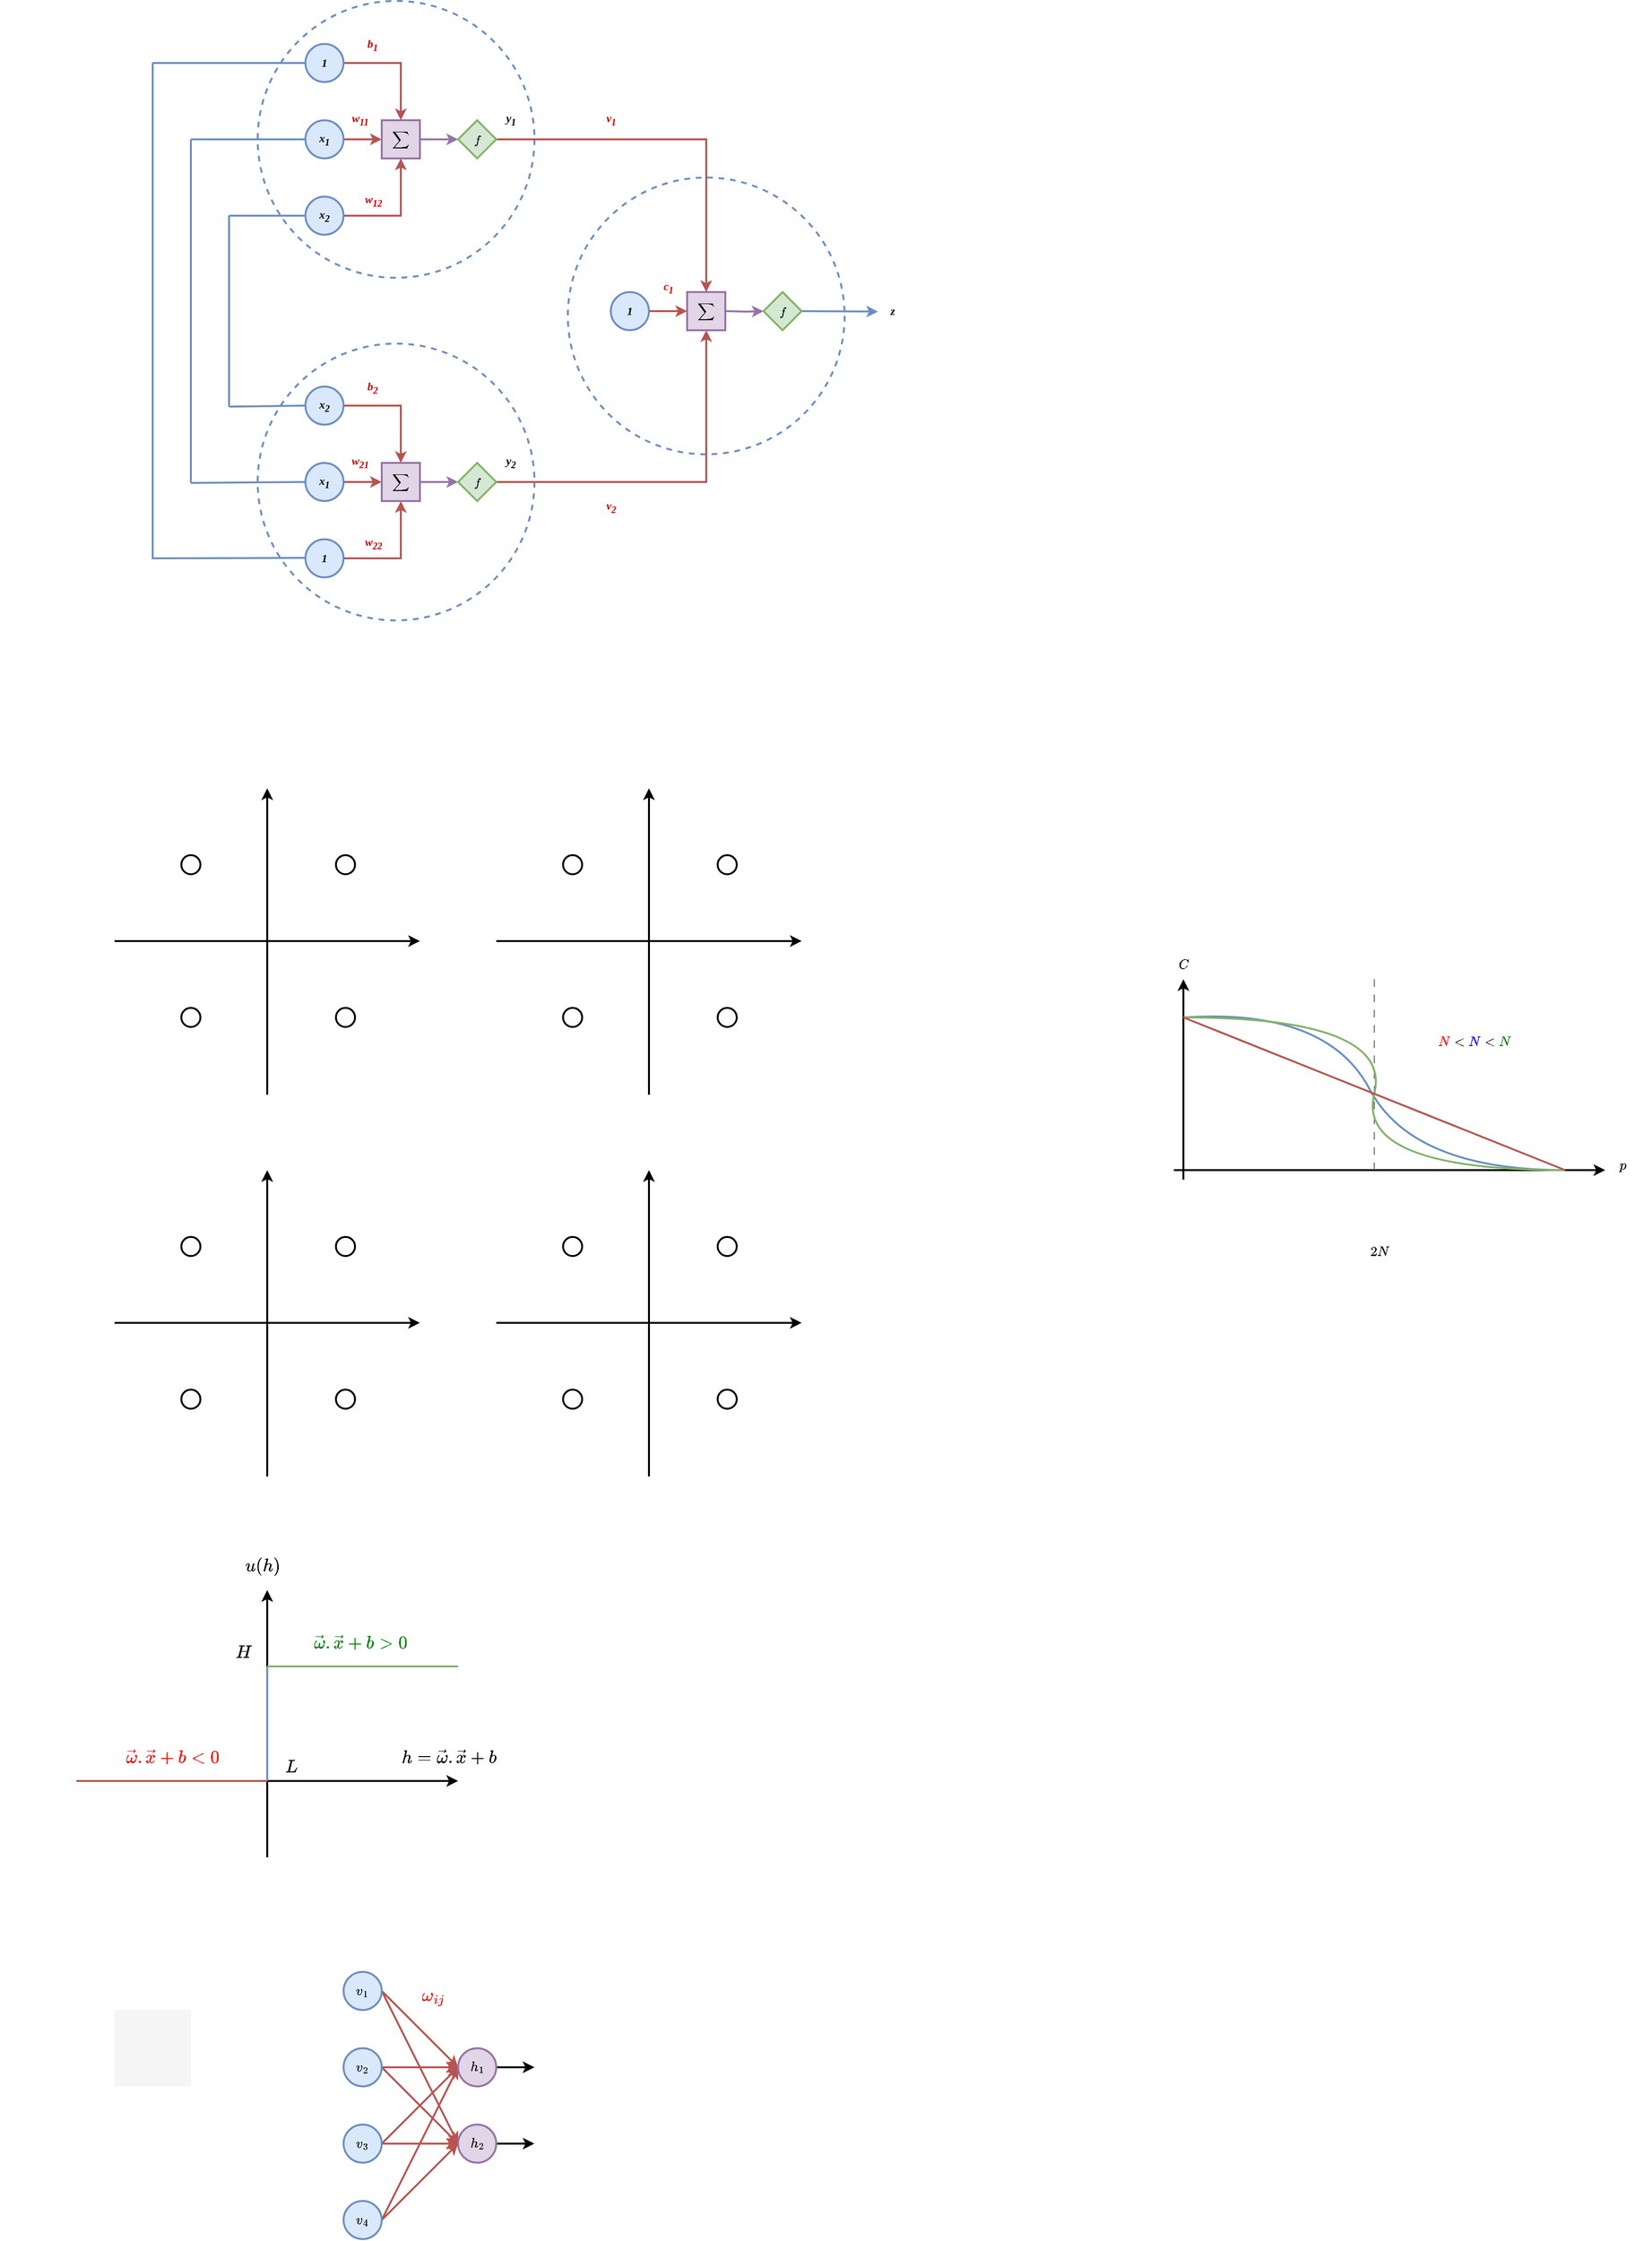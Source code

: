 <mxfile version="21.6.8" type="device">
  <diagram id="3ojjLlAvuGRufygCNohp" name="Page-1">
    <mxGraphModel dx="494" dy="315" grid="0" gridSize="10" guides="1" tooltips="1" connect="1" arrows="1" fold="1" page="0" pageScale="1" pageWidth="1169" pageHeight="1654" math="1" shadow="0">
      <root>
        <mxCell id="0" />
        <mxCell id="1" parent="0" />
        <mxCell id="UgLcp5k3MkYmYZca2bfq-1" value="" style="ellipse;whiteSpace=wrap;html=1;aspect=fixed;strokeWidth=2;dashed=1;fillColor=none;strokeColor=#6c8ebf;" parent="1" vertex="1">
          <mxGeometry x="270" y="95" width="290" height="290" as="geometry" />
        </mxCell>
        <mxCell id="UgLcp5k3MkYmYZca2bfq-8" style="edgeStyle=orthogonalEdgeStyle;rounded=0;orthogonalLoop=1;jettySize=auto;html=1;exitX=1;exitY=0.5;exitDx=0;exitDy=0;fontFamily=Georgia;fillColor=#f8cecc;strokeColor=#b85450;strokeWidth=2;" parent="1" source="UgLcp5k3MkYmYZca2bfq-2" target="UgLcp5k3MkYmYZca2bfq-7" edge="1">
          <mxGeometry relative="1" as="geometry" />
        </mxCell>
        <mxCell id="UgLcp5k3MkYmYZca2bfq-2" value="&lt;font face=&quot;Georgia&quot;&gt;&lt;b&gt;&lt;i&gt;1&lt;/i&gt;&lt;/b&gt;&lt;/font&gt;" style="ellipse;whiteSpace=wrap;html=1;aspect=fixed;strokeWidth=2;fillColor=#dae8fc;strokeColor=#6c8ebf;" parent="1" vertex="1">
          <mxGeometry x="320" y="140" width="40" height="40" as="geometry" />
        </mxCell>
        <mxCell id="UgLcp5k3MkYmYZca2bfq-9" style="edgeStyle=orthogonalEdgeStyle;rounded=0;orthogonalLoop=1;jettySize=auto;html=1;exitX=1;exitY=0.5;exitDx=0;exitDy=0;entryX=0;entryY=0.5;entryDx=0;entryDy=0;fontFamily=Georgia;fillColor=#f8cecc;strokeColor=#b85450;strokeWidth=2;" parent="1" source="UgLcp5k3MkYmYZca2bfq-3" target="UgLcp5k3MkYmYZca2bfq-7" edge="1">
          <mxGeometry relative="1" as="geometry" />
        </mxCell>
        <mxCell id="UgLcp5k3MkYmYZca2bfq-3" value="&lt;font face=&quot;Georgia&quot;&gt;&lt;b&gt;&lt;i&gt;x&lt;sub&gt;1&lt;/sub&gt;&lt;/i&gt;&lt;/b&gt;&lt;/font&gt;" style="ellipse;whiteSpace=wrap;html=1;aspect=fixed;strokeWidth=2;fillColor=#dae8fc;strokeColor=#6c8ebf;" parent="1" vertex="1">
          <mxGeometry x="320" y="220" width="40" height="40" as="geometry" />
        </mxCell>
        <mxCell id="UgLcp5k3MkYmYZca2bfq-10" style="edgeStyle=orthogonalEdgeStyle;rounded=0;orthogonalLoop=1;jettySize=auto;html=1;exitX=1;exitY=0.5;exitDx=0;exitDy=0;entryX=0.5;entryY=1;entryDx=0;entryDy=0;fontFamily=Georgia;fillColor=#f8cecc;strokeColor=#b85450;strokeWidth=2;" parent="1" source="UgLcp5k3MkYmYZca2bfq-4" target="UgLcp5k3MkYmYZca2bfq-7" edge="1">
          <mxGeometry relative="1" as="geometry" />
        </mxCell>
        <mxCell id="UgLcp5k3MkYmYZca2bfq-4" value="&lt;font face=&quot;Georgia&quot;&gt;&lt;b&gt;&lt;i&gt;x&lt;sub&gt;2&lt;/sub&gt;&lt;/i&gt;&lt;/b&gt;&lt;/font&gt;" style="ellipse;whiteSpace=wrap;html=1;aspect=fixed;strokeWidth=2;fillColor=#dae8fc;strokeColor=#6c8ebf;" parent="1" vertex="1">
          <mxGeometry x="320" y="300" width="40" height="40" as="geometry" />
        </mxCell>
        <mxCell id="UgLcp5k3MkYmYZca2bfq-11" style="edgeStyle=orthogonalEdgeStyle;rounded=0;orthogonalLoop=1;jettySize=auto;html=1;exitX=1;exitY=0.5;exitDx=0;exitDy=0;strokeWidth=2;fontFamily=Georgia;fillColor=#e1d5e7;strokeColor=#9673a6;" parent="1" source="UgLcp5k3MkYmYZca2bfq-7" edge="1">
          <mxGeometry relative="1" as="geometry">
            <mxPoint x="480" y="240" as="targetPoint" />
          </mxGeometry>
        </mxCell>
        <mxCell id="UgLcp5k3MkYmYZca2bfq-7" value="$$\sum$$" style="whiteSpace=wrap;html=1;aspect=fixed;strokeColor=#9673a6;strokeWidth=2;fontFamily=Georgia;fillColor=#e1d5e7;" parent="1" vertex="1">
          <mxGeometry x="400" y="220" width="40" height="40" as="geometry" />
        </mxCell>
        <mxCell id="UgLcp5k3MkYmYZca2bfq-14" style="edgeStyle=orthogonalEdgeStyle;rounded=0;orthogonalLoop=1;jettySize=auto;html=1;exitX=1;exitY=0.5;exitDx=0;exitDy=0;strokeWidth=2;fontFamily=Georgia;fillColor=#f8cecc;strokeColor=#b85450;entryX=0.5;entryY=0;entryDx=0;entryDy=0;" parent="1" source="UgLcp5k3MkYmYZca2bfq-13" target="UgLcp5k3MkYmYZca2bfq-56" edge="1">
          <mxGeometry relative="1" as="geometry">
            <mxPoint x="770" y="244.444" as="targetPoint" />
          </mxGeometry>
        </mxCell>
        <mxCell id="UgLcp5k3MkYmYZca2bfq-13" value="$$f$$" style="rhombus;whiteSpace=wrap;html=1;strokeColor=#82b366;strokeWidth=2;fontFamily=Georgia;fillColor=#d5e8d4;" parent="1" vertex="1">
          <mxGeometry x="480" y="220" width="40" height="40" as="geometry" />
        </mxCell>
        <mxCell id="UgLcp5k3MkYmYZca2bfq-15" value="&lt;font color=&quot;#cc0000&quot;&gt;&lt;i&gt;&lt;b&gt;w&lt;sub&gt;11&lt;/sub&gt;&lt;/b&gt;&lt;/i&gt;&lt;/font&gt;" style="text;html=1;align=center;verticalAlign=middle;resizable=0;points=[];autosize=1;strokeColor=none;fillColor=none;fontFamily=Georgia;" parent="1" vertex="1">
          <mxGeometry x="357" y="204" width="40" height="30" as="geometry" />
        </mxCell>
        <mxCell id="UgLcp5k3MkYmYZca2bfq-16" value="&lt;font color=&quot;#cc0000&quot;&gt;&lt;i&gt;&lt;b&gt;w&lt;sub&gt;12&lt;/sub&gt;&lt;/b&gt;&lt;/i&gt;&lt;/font&gt;" style="text;html=1;align=center;verticalAlign=middle;resizable=0;points=[];autosize=1;strokeColor=none;fillColor=none;fontFamily=Georgia;" parent="1" vertex="1">
          <mxGeometry x="365.5" y="289" width="50" height="30" as="geometry" />
        </mxCell>
        <mxCell id="UgLcp5k3MkYmYZca2bfq-17" value="&lt;font color=&quot;#cc0000&quot;&gt;&lt;b&gt;&lt;i&gt;b&lt;sub&gt;1&lt;/sub&gt;&lt;/i&gt;&lt;/b&gt;&lt;/font&gt;" style="text;html=1;align=center;verticalAlign=middle;resizable=0;points=[];autosize=1;strokeColor=none;fillColor=none;fontFamily=Georgia;" parent="1" vertex="1">
          <mxGeometry x="370" y="126" width="40" height="30" as="geometry" />
        </mxCell>
        <mxCell id="UgLcp5k3MkYmYZca2bfq-18" value="" style="ellipse;whiteSpace=wrap;html=1;aspect=fixed;strokeWidth=2;dashed=1;fillColor=none;strokeColor=#6c8ebf;" parent="1" vertex="1">
          <mxGeometry x="270" y="454" width="290" height="290" as="geometry" />
        </mxCell>
        <mxCell id="UgLcp5k3MkYmYZca2bfq-19" style="edgeStyle=orthogonalEdgeStyle;rounded=0;orthogonalLoop=1;jettySize=auto;html=1;exitX=1;exitY=0.5;exitDx=0;exitDy=0;fontFamily=Georgia;fillColor=#f8cecc;strokeColor=#b85450;strokeWidth=2;" parent="1" source="UgLcp5k3MkYmYZca2bfq-20" target="UgLcp5k3MkYmYZca2bfq-26" edge="1">
          <mxGeometry relative="1" as="geometry" />
        </mxCell>
        <mxCell id="UgLcp5k3MkYmYZca2bfq-20" value="&lt;b style=&quot;border-color: var(--border-color); font-family: Georgia;&quot;&gt;&lt;i style=&quot;border-color: var(--border-color);&quot;&gt;x&lt;sub style=&quot;border-color: var(--border-color);&quot;&gt;2&lt;/sub&gt;&lt;/i&gt;&lt;/b&gt;" style="ellipse;whiteSpace=wrap;html=1;aspect=fixed;strokeWidth=2;fillColor=#dae8fc;strokeColor=#6c8ebf;" parent="1" vertex="1">
          <mxGeometry x="320" y="499" width="40" height="40" as="geometry" />
        </mxCell>
        <mxCell id="UgLcp5k3MkYmYZca2bfq-21" style="edgeStyle=orthogonalEdgeStyle;rounded=0;orthogonalLoop=1;jettySize=auto;html=1;exitX=1;exitY=0.5;exitDx=0;exitDy=0;entryX=0;entryY=0.5;entryDx=0;entryDy=0;fontFamily=Georgia;fillColor=#f8cecc;strokeColor=#b85450;strokeWidth=2;" parent="1" source="UgLcp5k3MkYmYZca2bfq-22" target="UgLcp5k3MkYmYZca2bfq-26" edge="1">
          <mxGeometry relative="1" as="geometry" />
        </mxCell>
        <mxCell id="UgLcp5k3MkYmYZca2bfq-22" value="&lt;font face=&quot;Georgia&quot;&gt;&lt;b&gt;&lt;i&gt;x&lt;sub&gt;1&lt;/sub&gt;&lt;/i&gt;&lt;/b&gt;&lt;/font&gt;" style="ellipse;whiteSpace=wrap;html=1;aspect=fixed;strokeWidth=2;fillColor=#dae8fc;strokeColor=#6c8ebf;" parent="1" vertex="1">
          <mxGeometry x="320" y="579" width="40" height="40" as="geometry" />
        </mxCell>
        <mxCell id="UgLcp5k3MkYmYZca2bfq-23" style="edgeStyle=orthogonalEdgeStyle;rounded=0;orthogonalLoop=1;jettySize=auto;html=1;exitX=1;exitY=0.5;exitDx=0;exitDy=0;entryX=0.5;entryY=1;entryDx=0;entryDy=0;fontFamily=Georgia;fillColor=#f8cecc;strokeColor=#b85450;strokeWidth=2;" parent="1" source="UgLcp5k3MkYmYZca2bfq-24" target="UgLcp5k3MkYmYZca2bfq-26" edge="1">
          <mxGeometry relative="1" as="geometry" />
        </mxCell>
        <mxCell id="UgLcp5k3MkYmYZca2bfq-24" value="&lt;b style=&quot;border-color: var(--border-color); font-family: Georgia;&quot;&gt;&lt;i style=&quot;border-color: var(--border-color);&quot;&gt;1&lt;/i&gt;&lt;/b&gt;" style="ellipse;whiteSpace=wrap;html=1;aspect=fixed;strokeWidth=2;fillColor=#dae8fc;strokeColor=#6c8ebf;" parent="1" vertex="1">
          <mxGeometry x="320" y="659" width="40" height="40" as="geometry" />
        </mxCell>
        <mxCell id="UgLcp5k3MkYmYZca2bfq-25" style="edgeStyle=orthogonalEdgeStyle;rounded=0;orthogonalLoop=1;jettySize=auto;html=1;exitX=1;exitY=0.5;exitDx=0;exitDy=0;strokeWidth=2;fontFamily=Georgia;fillColor=#e1d5e7;strokeColor=#9673a6;" parent="1" source="UgLcp5k3MkYmYZca2bfq-26" edge="1">
          <mxGeometry relative="1" as="geometry">
            <mxPoint x="480" y="599" as="targetPoint" />
          </mxGeometry>
        </mxCell>
        <mxCell id="UgLcp5k3MkYmYZca2bfq-26" value="$$\sum$$" style="whiteSpace=wrap;html=1;aspect=fixed;strokeColor=#9673a6;strokeWidth=2;fontFamily=Georgia;fillColor=#e1d5e7;" parent="1" vertex="1">
          <mxGeometry x="400" y="579" width="40" height="40" as="geometry" />
        </mxCell>
        <mxCell id="UgLcp5k3MkYmYZca2bfq-27" style="edgeStyle=orthogonalEdgeStyle;rounded=0;orthogonalLoop=1;jettySize=auto;html=1;exitX=1;exitY=0.5;exitDx=0;exitDy=0;strokeWidth=2;fontFamily=Georgia;fillColor=#f8cecc;strokeColor=#b85450;entryX=0.5;entryY=1;entryDx=0;entryDy=0;" parent="1" source="UgLcp5k3MkYmYZca2bfq-28" target="UgLcp5k3MkYmYZca2bfq-56" edge="1">
          <mxGeometry relative="1" as="geometry">
            <mxPoint x="600" y="599" as="targetPoint" />
          </mxGeometry>
        </mxCell>
        <mxCell id="UgLcp5k3MkYmYZca2bfq-28" value="$$f$$" style="rhombus;whiteSpace=wrap;html=1;strokeColor=#82b366;strokeWidth=2;fontFamily=Georgia;fillColor=#d5e8d4;" parent="1" vertex="1">
          <mxGeometry x="480" y="579" width="40" height="40" as="geometry" />
        </mxCell>
        <mxCell id="UgLcp5k3MkYmYZca2bfq-29" value="&lt;font color=&quot;#cc0000&quot;&gt;&lt;i&gt;&lt;b&gt;w&lt;sub&gt;21&lt;/sub&gt;&lt;/b&gt;&lt;/i&gt;&lt;/font&gt;" style="text;html=1;align=center;verticalAlign=middle;resizable=0;points=[];autosize=1;strokeColor=none;fillColor=none;fontFamily=Georgia;" parent="1" vertex="1">
          <mxGeometry x="352" y="563" width="50" height="30" as="geometry" />
        </mxCell>
        <mxCell id="UgLcp5k3MkYmYZca2bfq-30" value="&lt;font color=&quot;#cc0000&quot;&gt;&lt;i&gt;&lt;b&gt;w&lt;sub&gt;22&lt;/sub&gt;&lt;/b&gt;&lt;/i&gt;&lt;/font&gt;" style="text;html=1;align=center;verticalAlign=middle;resizable=0;points=[];autosize=1;strokeColor=none;fillColor=none;fontFamily=Georgia;" parent="1" vertex="1">
          <mxGeometry x="365.5" y="648" width="50" height="30" as="geometry" />
        </mxCell>
        <mxCell id="UgLcp5k3MkYmYZca2bfq-31" value="&lt;font color=&quot;#cc0000&quot;&gt;&lt;b&gt;&lt;i&gt;b&lt;sub&gt;2&lt;/sub&gt;&lt;/i&gt;&lt;/b&gt;&lt;/font&gt;" style="text;html=1;align=center;verticalAlign=middle;resizable=0;points=[];autosize=1;strokeColor=none;fillColor=none;fontFamily=Georgia;" parent="1" vertex="1">
          <mxGeometry x="370" y="485" width="40" height="30" as="geometry" />
        </mxCell>
        <mxCell id="UgLcp5k3MkYmYZca2bfq-45" value="" style="endArrow=none;html=1;rounded=0;strokeWidth=2;fontFamily=Georgia;fontColor=#CC0000;exitX=0;exitY=0.5;exitDx=0;exitDy=0;fillColor=#dae8fc;strokeColor=#6c8ebf;" parent="1" source="UgLcp5k3MkYmYZca2bfq-4" edge="1">
          <mxGeometry width="50" height="50" relative="1" as="geometry">
            <mxPoint x="370" y="280" as="sourcePoint" />
            <mxPoint x="240" y="320" as="targetPoint" />
          </mxGeometry>
        </mxCell>
        <mxCell id="UgLcp5k3MkYmYZca2bfq-47" value="" style="endArrow=none;html=1;rounded=0;strokeWidth=2;fontFamily=Georgia;fontColor=#CC0000;fillColor=#dae8fc;strokeColor=#6c8ebf;" parent="1" edge="1">
          <mxGeometry width="50" height="50" relative="1" as="geometry">
            <mxPoint x="240" y="520" as="sourcePoint" />
            <mxPoint x="240" y="320" as="targetPoint" />
          </mxGeometry>
        </mxCell>
        <mxCell id="UgLcp5k3MkYmYZca2bfq-48" value="" style="endArrow=none;html=1;rounded=0;strokeWidth=2;fontFamily=Georgia;fontColor=#CC0000;entryX=0;entryY=0.5;entryDx=0;entryDy=0;fillColor=#dae8fc;strokeColor=#6c8ebf;" parent="1" target="UgLcp5k3MkYmYZca2bfq-3" edge="1">
          <mxGeometry width="50" height="50" relative="1" as="geometry">
            <mxPoint x="200" y="240" as="sourcePoint" />
            <mxPoint x="250" y="350" as="targetPoint" />
          </mxGeometry>
        </mxCell>
        <mxCell id="UgLcp5k3MkYmYZca2bfq-49" value="" style="endArrow=none;html=1;rounded=0;strokeWidth=2;fontFamily=Georgia;fontColor=#CC0000;entryX=0;entryY=0.5;entryDx=0;entryDy=0;fillColor=#dae8fc;strokeColor=#6c8ebf;" parent="1" target="UgLcp5k3MkYmYZca2bfq-20" edge="1">
          <mxGeometry width="50" height="50" relative="1" as="geometry">
            <mxPoint x="240" y="520" as="sourcePoint" />
            <mxPoint x="250" y="350" as="targetPoint" />
          </mxGeometry>
        </mxCell>
        <mxCell id="UgLcp5k3MkYmYZca2bfq-50" value="" style="endArrow=none;html=1;rounded=0;strokeWidth=2;fontFamily=Georgia;fontColor=#CC0000;fillColor=#dae8fc;strokeColor=#6c8ebf;" parent="1" edge="1">
          <mxGeometry width="50" height="50" relative="1" as="geometry">
            <mxPoint x="200" y="240" as="sourcePoint" />
            <mxPoint x="200" y="600" as="targetPoint" />
          </mxGeometry>
        </mxCell>
        <mxCell id="UgLcp5k3MkYmYZca2bfq-51" value="" style="endArrow=none;html=1;rounded=0;strokeWidth=2;fontFamily=Georgia;fontColor=#CC0000;entryX=0;entryY=0.5;entryDx=0;entryDy=0;fillColor=#dae8fc;strokeColor=#6c8ebf;" parent="1" target="UgLcp5k3MkYmYZca2bfq-22" edge="1">
          <mxGeometry width="50" height="50" relative="1" as="geometry">
            <mxPoint x="200" y="600" as="sourcePoint" />
            <mxPoint x="340.0" y="260" as="targetPoint" />
          </mxGeometry>
        </mxCell>
        <mxCell id="UgLcp5k3MkYmYZca2bfq-52" value="" style="endArrow=none;html=1;rounded=0;strokeWidth=2;fontFamily=Georgia;fontColor=#CC0000;entryX=0;entryY=0.5;entryDx=0;entryDy=0;fillColor=#dae8fc;strokeColor=#6c8ebf;" parent="1" edge="1">
          <mxGeometry width="50" height="50" relative="1" as="geometry">
            <mxPoint x="160" y="160" as="sourcePoint" />
            <mxPoint x="320.0" y="160" as="targetPoint" />
          </mxGeometry>
        </mxCell>
        <mxCell id="UgLcp5k3MkYmYZca2bfq-53" value="" style="endArrow=none;html=1;rounded=0;strokeWidth=2;fontFamily=Georgia;fontColor=#CC0000;fillColor=#dae8fc;strokeColor=#6c8ebf;" parent="1" edge="1">
          <mxGeometry width="50" height="50" relative="1" as="geometry">
            <mxPoint x="160" y="160" as="sourcePoint" />
            <mxPoint x="160" y="680" as="targetPoint" />
          </mxGeometry>
        </mxCell>
        <mxCell id="UgLcp5k3MkYmYZca2bfq-54" value="" style="endArrow=none;html=1;rounded=0;strokeWidth=2;fontFamily=Georgia;fontColor=#CC0000;entryX=0;entryY=0.5;entryDx=0;entryDy=0;fillColor=#dae8fc;strokeColor=#6c8ebf;" parent="1" edge="1">
          <mxGeometry width="50" height="50" relative="1" as="geometry">
            <mxPoint x="160" y="679" as="sourcePoint" />
            <mxPoint x="320.0" y="678.5" as="targetPoint" />
          </mxGeometry>
        </mxCell>
        <mxCell id="UgLcp5k3MkYmYZca2bfq-58" style="edgeStyle=none;rounded=0;orthogonalLoop=1;jettySize=auto;html=1;entryX=0;entryY=0.5;entryDx=0;entryDy=0;strokeWidth=2;fontFamily=Georgia;fontColor=#CC0000;fillColor=#f8cecc;strokeColor=#b85450;" parent="1" source="UgLcp5k3MkYmYZca2bfq-55" target="UgLcp5k3MkYmYZca2bfq-56" edge="1">
          <mxGeometry relative="1" as="geometry" />
        </mxCell>
        <mxCell id="UgLcp5k3MkYmYZca2bfq-55" value="&lt;font face=&quot;Georgia&quot;&gt;&lt;b&gt;&lt;i&gt;1&lt;/i&gt;&lt;/b&gt;&lt;/font&gt;" style="ellipse;whiteSpace=wrap;html=1;aspect=fixed;strokeWidth=2;fillColor=#dae8fc;strokeColor=#6c8ebf;" parent="1" vertex="1">
          <mxGeometry x="640" y="400" width="40" height="40" as="geometry" />
        </mxCell>
        <mxCell id="UgLcp5k3MkYmYZca2bfq-56" value="$$\sum$$" style="whiteSpace=wrap;html=1;aspect=fixed;strokeColor=#9673a6;strokeWidth=2;fontFamily=Georgia;fillColor=#e1d5e7;" parent="1" vertex="1">
          <mxGeometry x="720" y="400" width="40" height="40" as="geometry" />
        </mxCell>
        <mxCell id="UgLcp5k3MkYmYZca2bfq-57" value="" style="ellipse;whiteSpace=wrap;html=1;aspect=fixed;strokeWidth=2;dashed=1;fillColor=none;strokeColor=#6c8ebf;" parent="1" vertex="1">
          <mxGeometry x="595" y="280" width="290" height="290" as="geometry" />
        </mxCell>
        <mxCell id="UgLcp5k3MkYmYZca2bfq-60" style="edgeStyle=orthogonalEdgeStyle;rounded=0;orthogonalLoop=1;jettySize=auto;html=1;exitX=1;exitY=0.5;exitDx=0;exitDy=0;strokeWidth=2;fontFamily=Georgia;fillColor=#e1d5e7;strokeColor=#9673a6;" parent="1" edge="1">
          <mxGeometry relative="1" as="geometry">
            <mxPoint x="800" y="420" as="targetPoint" />
            <mxPoint x="760" y="420" as="sourcePoint" />
          </mxGeometry>
        </mxCell>
        <mxCell id="UgLcp5k3MkYmYZca2bfq-62" style="edgeStyle=none;rounded=0;orthogonalLoop=1;jettySize=auto;html=1;exitX=1;exitY=0.5;exitDx=0;exitDy=0;strokeWidth=2;fontFamily=Georgia;fontColor=#CC0000;fillColor=#dae8fc;strokeColor=#6c8ebf;" parent="1" source="UgLcp5k3MkYmYZca2bfq-61" edge="1">
          <mxGeometry relative="1" as="geometry">
            <mxPoint x="920" y="420.444" as="targetPoint" />
          </mxGeometry>
        </mxCell>
        <mxCell id="UgLcp5k3MkYmYZca2bfq-61" value="$$f$$" style="rhombus;whiteSpace=wrap;html=1;strokeColor=#82b366;strokeWidth=2;fontFamily=Georgia;fillColor=#d5e8d4;" parent="1" vertex="1">
          <mxGeometry x="800" y="400" width="40" height="40" as="geometry" />
        </mxCell>
        <mxCell id="UgLcp5k3MkYmYZca2bfq-64" value="&lt;font color=&quot;#cc0000&quot;&gt;&lt;b&gt;&lt;i&gt;v&lt;sub&gt;1&lt;/sub&gt;&lt;/i&gt;&lt;/b&gt;&lt;/font&gt;" style="text;html=1;align=center;verticalAlign=middle;resizable=0;points=[];autosize=1;strokeColor=none;fillColor=none;fontFamily=Georgia;" parent="1" vertex="1">
          <mxGeometry x="620" y="204" width="40" height="30" as="geometry" />
        </mxCell>
        <mxCell id="UgLcp5k3MkYmYZca2bfq-65" value="&lt;font color=&quot;#cc0000&quot;&gt;&lt;b&gt;&lt;i&gt;v&lt;sub&gt;2&lt;/sub&gt;&lt;/i&gt;&lt;/b&gt;&lt;/font&gt;" style="text;html=1;align=center;verticalAlign=middle;resizable=0;points=[];autosize=1;strokeColor=none;fillColor=none;fontFamily=Georgia;" parent="1" vertex="1">
          <mxGeometry x="620" y="610" width="40" height="30" as="geometry" />
        </mxCell>
        <mxCell id="UgLcp5k3MkYmYZca2bfq-66" value="&lt;font color=&quot;#cc0000&quot;&gt;&lt;b&gt;&lt;i&gt;c&lt;sub&gt;1&lt;/sub&gt;&lt;/i&gt;&lt;/b&gt;&lt;/font&gt;" style="text;html=1;align=center;verticalAlign=middle;resizable=0;points=[];autosize=1;strokeColor=none;fillColor=none;fontFamily=Georgia;" parent="1" vertex="1">
          <mxGeometry x="685" y="380" width="30" height="30" as="geometry" />
        </mxCell>
        <mxCell id="UgLcp5k3MkYmYZca2bfq-67" value="&lt;b style=&quot;&quot;&gt;&lt;i style=&quot;&quot;&gt;z&lt;/i&gt;&lt;/b&gt;" style="text;html=1;align=center;verticalAlign=middle;resizable=0;points=[];autosize=1;strokeColor=none;fillColor=none;fontFamily=Georgia;" parent="1" vertex="1">
          <mxGeometry x="920" y="405" width="30" height="30" as="geometry" />
        </mxCell>
        <mxCell id="UgLcp5k3MkYmYZca2bfq-69" value="&lt;b style=&quot;&quot;&gt;&lt;i style=&quot;&quot;&gt;y&lt;sub&gt;1&lt;/sub&gt;&lt;/i&gt;&lt;/b&gt;" style="text;html=1;align=center;verticalAlign=middle;resizable=0;points=[];autosize=1;strokeColor=none;fillColor=none;fontFamily=Georgia;" parent="1" vertex="1">
          <mxGeometry x="515" y="204" width="40" height="30" as="geometry" />
        </mxCell>
        <mxCell id="UgLcp5k3MkYmYZca2bfq-70" value="&lt;b style=&quot;&quot;&gt;&lt;i style=&quot;&quot;&gt;y&lt;sub&gt;2&lt;/sub&gt;&lt;/i&gt;&lt;/b&gt;" style="text;html=1;align=center;verticalAlign=middle;resizable=0;points=[];autosize=1;strokeColor=none;fillColor=none;fontFamily=Georgia;" parent="1" vertex="1">
          <mxGeometry x="515" y="563" width="40" height="30" as="geometry" />
        </mxCell>
        <mxCell id="aPfKZjlkN5He4vlq0u50-1" value="" style="endArrow=classic;html=1;rounded=0;strokeWidth=2;" parent="1" edge="1">
          <mxGeometry width="50" height="50" relative="1" as="geometry">
            <mxPoint x="120" y="1080" as="sourcePoint" />
            <mxPoint x="440" y="1080" as="targetPoint" />
          </mxGeometry>
        </mxCell>
        <mxCell id="aPfKZjlkN5He4vlq0u50-2" value="" style="endArrow=classic;html=1;rounded=0;strokeWidth=2;" parent="1" edge="1">
          <mxGeometry width="50" height="50" relative="1" as="geometry">
            <mxPoint x="280" y="1241" as="sourcePoint" />
            <mxPoint x="280" y="920" as="targetPoint" />
          </mxGeometry>
        </mxCell>
        <mxCell id="aPfKZjlkN5He4vlq0u50-4" value="" style="endArrow=classic;html=1;rounded=0;strokeWidth=2;" parent="1" edge="1">
          <mxGeometry width="50" height="50" relative="1" as="geometry">
            <mxPoint x="520" y="1080" as="sourcePoint" />
            <mxPoint x="840" y="1080" as="targetPoint" />
          </mxGeometry>
        </mxCell>
        <mxCell id="aPfKZjlkN5He4vlq0u50-5" value="" style="endArrow=classic;html=1;rounded=0;strokeWidth=2;" parent="1" edge="1">
          <mxGeometry width="50" height="50" relative="1" as="geometry">
            <mxPoint x="680" y="1241" as="sourcePoint" />
            <mxPoint x="680" y="920" as="targetPoint" />
          </mxGeometry>
        </mxCell>
        <mxCell id="aPfKZjlkN5He4vlq0u50-6" value="" style="endArrow=classic;html=1;rounded=0;strokeWidth=2;" parent="1" edge="1">
          <mxGeometry width="50" height="50" relative="1" as="geometry">
            <mxPoint x="120" y="1480" as="sourcePoint" />
            <mxPoint x="440" y="1480" as="targetPoint" />
          </mxGeometry>
        </mxCell>
        <mxCell id="aPfKZjlkN5He4vlq0u50-7" value="" style="endArrow=classic;html=1;rounded=0;strokeWidth=2;" parent="1" edge="1">
          <mxGeometry width="50" height="50" relative="1" as="geometry">
            <mxPoint x="280" y="1641" as="sourcePoint" />
            <mxPoint x="280" y="1320" as="targetPoint" />
          </mxGeometry>
        </mxCell>
        <mxCell id="aPfKZjlkN5He4vlq0u50-8" value="" style="endArrow=classic;html=1;rounded=0;strokeWidth=2;" parent="1" edge="1">
          <mxGeometry width="50" height="50" relative="1" as="geometry">
            <mxPoint x="520" y="1480" as="sourcePoint" />
            <mxPoint x="840" y="1480" as="targetPoint" />
          </mxGeometry>
        </mxCell>
        <mxCell id="aPfKZjlkN5He4vlq0u50-9" value="" style="endArrow=classic;html=1;rounded=0;strokeWidth=2;" parent="1" edge="1">
          <mxGeometry width="50" height="50" relative="1" as="geometry">
            <mxPoint x="680" y="1641" as="sourcePoint" />
            <mxPoint x="680" y="1320" as="targetPoint" />
          </mxGeometry>
        </mxCell>
        <mxCell id="aPfKZjlkN5He4vlq0u50-10" value="" style="ellipse;whiteSpace=wrap;html=1;aspect=fixed;strokeWidth=2;" parent="1" vertex="1">
          <mxGeometry x="190" y="990" width="20" height="20" as="geometry" />
        </mxCell>
        <mxCell id="aPfKZjlkN5He4vlq0u50-11" value="" style="ellipse;whiteSpace=wrap;html=1;aspect=fixed;strokeWidth=2;" parent="1" vertex="1">
          <mxGeometry x="352" y="990" width="20" height="20" as="geometry" />
        </mxCell>
        <mxCell id="aPfKZjlkN5He4vlq0u50-12" value="" style="ellipse;whiteSpace=wrap;html=1;aspect=fixed;strokeWidth=2;" parent="1" vertex="1">
          <mxGeometry x="190" y="1150" width="20" height="20" as="geometry" />
        </mxCell>
        <mxCell id="aPfKZjlkN5He4vlq0u50-13" value="" style="ellipse;whiteSpace=wrap;html=1;aspect=fixed;strokeWidth=2;" parent="1" vertex="1">
          <mxGeometry x="352" y="1150" width="20" height="20" as="geometry" />
        </mxCell>
        <mxCell id="aPfKZjlkN5He4vlq0u50-14" value="" style="ellipse;whiteSpace=wrap;html=1;aspect=fixed;strokeWidth=2;" parent="1" vertex="1">
          <mxGeometry x="590" y="990" width="20" height="20" as="geometry" />
        </mxCell>
        <mxCell id="aPfKZjlkN5He4vlq0u50-15" value="" style="ellipse;whiteSpace=wrap;html=1;aspect=fixed;strokeWidth=2;" parent="1" vertex="1">
          <mxGeometry x="752" y="990" width="20" height="20" as="geometry" />
        </mxCell>
        <mxCell id="aPfKZjlkN5He4vlq0u50-16" value="" style="ellipse;whiteSpace=wrap;html=1;aspect=fixed;strokeWidth=2;" parent="1" vertex="1">
          <mxGeometry x="590" y="1150" width="20" height="20" as="geometry" />
        </mxCell>
        <mxCell id="aPfKZjlkN5He4vlq0u50-17" value="" style="ellipse;whiteSpace=wrap;html=1;aspect=fixed;strokeWidth=2;" parent="1" vertex="1">
          <mxGeometry x="752" y="1150" width="20" height="20" as="geometry" />
        </mxCell>
        <mxCell id="aPfKZjlkN5He4vlq0u50-18" value="" style="ellipse;whiteSpace=wrap;html=1;aspect=fixed;strokeWidth=2;" parent="1" vertex="1">
          <mxGeometry x="190" y="1390" width="20" height="20" as="geometry" />
        </mxCell>
        <mxCell id="aPfKZjlkN5He4vlq0u50-19" value="" style="ellipse;whiteSpace=wrap;html=1;aspect=fixed;strokeWidth=2;" parent="1" vertex="1">
          <mxGeometry x="352" y="1390" width="20" height="20" as="geometry" />
        </mxCell>
        <mxCell id="aPfKZjlkN5He4vlq0u50-20" value="" style="ellipse;whiteSpace=wrap;html=1;aspect=fixed;strokeWidth=2;" parent="1" vertex="1">
          <mxGeometry x="190" y="1550" width="20" height="20" as="geometry" />
        </mxCell>
        <mxCell id="aPfKZjlkN5He4vlq0u50-21" value="" style="ellipse;whiteSpace=wrap;html=1;aspect=fixed;strokeWidth=2;" parent="1" vertex="1">
          <mxGeometry x="352" y="1550" width="20" height="20" as="geometry" />
        </mxCell>
        <mxCell id="aPfKZjlkN5He4vlq0u50-22" value="" style="ellipse;whiteSpace=wrap;html=1;aspect=fixed;strokeWidth=2;" parent="1" vertex="1">
          <mxGeometry x="590" y="1390" width="20" height="20" as="geometry" />
        </mxCell>
        <mxCell id="aPfKZjlkN5He4vlq0u50-23" value="" style="ellipse;whiteSpace=wrap;html=1;aspect=fixed;strokeWidth=2;" parent="1" vertex="1">
          <mxGeometry x="752" y="1390" width="20" height="20" as="geometry" />
        </mxCell>
        <mxCell id="aPfKZjlkN5He4vlq0u50-24" value="" style="ellipse;whiteSpace=wrap;html=1;aspect=fixed;strokeWidth=2;" parent="1" vertex="1">
          <mxGeometry x="590" y="1550" width="20" height="20" as="geometry" />
        </mxCell>
        <mxCell id="aPfKZjlkN5He4vlq0u50-25" value="" style="ellipse;whiteSpace=wrap;html=1;aspect=fixed;strokeWidth=2;" parent="1" vertex="1">
          <mxGeometry x="752" y="1550" width="20" height="20" as="geometry" />
        </mxCell>
        <mxCell id="aPfKZjlkN5He4vlq0u50-26" value="" style="endArrow=classic;html=1;rounded=0;strokeWidth=2;" parent="1" edge="1">
          <mxGeometry width="50" height="50" relative="1" as="geometry">
            <mxPoint x="1230" y="1320" as="sourcePoint" />
            <mxPoint x="1682" y="1320" as="targetPoint" />
          </mxGeometry>
        </mxCell>
        <mxCell id="aPfKZjlkN5He4vlq0u50-27" value="" style="endArrow=classic;html=1;rounded=0;strokeWidth=2;" parent="1" edge="1">
          <mxGeometry width="50" height="50" relative="1" as="geometry">
            <mxPoint x="1240" y="1330" as="sourcePoint" />
            <mxPoint x="1240" y="1120" as="targetPoint" />
          </mxGeometry>
        </mxCell>
        <mxCell id="aPfKZjlkN5He4vlq0u50-28" value="$$C$$" style="text;html=1;align=center;verticalAlign=middle;resizable=0;points=[];autosize=1;strokeColor=none;fillColor=none;" parent="1" vertex="1">
          <mxGeometry x="1210" y="1090" width="60" height="30" as="geometry" />
        </mxCell>
        <mxCell id="aPfKZjlkN5He4vlq0u50-29" value="$$p$$" style="text;html=1;align=center;verticalAlign=middle;resizable=0;points=[];autosize=1;strokeColor=none;fillColor=none;" parent="1" vertex="1">
          <mxGeometry x="1670" y="1300" width="60" height="30" as="geometry" />
        </mxCell>
        <mxCell id="aPfKZjlkN5He4vlq0u50-30" value="$$2N$$" style="text;html=1;align=center;verticalAlign=middle;resizable=0;points=[];autosize=1;strokeColor=none;fillColor=none;" parent="1" vertex="1">
          <mxGeometry x="1410" y="1390" width="70" height="30" as="geometry" />
        </mxCell>
        <mxCell id="aPfKZjlkN5He4vlq0u50-31" value="" style="curved=1;endArrow=none;html=1;rounded=0;endFill=0;fillColor=#dae8fc;strokeColor=#6c8ebf;strokeWidth=2;" parent="1" edge="1">
          <mxGeometry width="50" height="50" relative="1" as="geometry">
            <mxPoint x="1240" y="1160" as="sourcePoint" />
            <mxPoint x="1640" y="1320" as="targetPoint" />
            <Array as="points">
              <mxPoint x="1390" y="1150" />
              <mxPoint x="1480" y="1320" />
            </Array>
          </mxGeometry>
        </mxCell>
        <mxCell id="aPfKZjlkN5He4vlq0u50-32" value="" style="endArrow=none;dashed=1;html=1;rounded=0;dashPattern=8 8;fillColor=#f5f5f5;strokeColor=#666666;strokeWidth=1;" parent="1" edge="1">
          <mxGeometry width="50" height="50" relative="1" as="geometry">
            <mxPoint x="1440" y="1320" as="sourcePoint" />
            <mxPoint x="1440" y="1120" as="targetPoint" />
          </mxGeometry>
        </mxCell>
        <mxCell id="aPfKZjlkN5He4vlq0u50-33" value="" style="curved=1;endArrow=none;html=1;rounded=0;endFill=0;fillColor=#d5e8d4;strokeColor=#82b366;strokeWidth=2;" parent="1" edge="1">
          <mxGeometry width="50" height="50" relative="1" as="geometry">
            <mxPoint x="1240" y="1160" as="sourcePoint" />
            <mxPoint x="1640" y="1320" as="targetPoint" />
            <Array as="points">
              <mxPoint x="1460" y="1160" />
              <mxPoint x="1420" y="1320" />
            </Array>
          </mxGeometry>
        </mxCell>
        <mxCell id="aPfKZjlkN5He4vlq0u50-36" value="" style="endArrow=none;html=1;rounded=0;fillColor=#f8cecc;strokeColor=#b85450;strokeWidth=2;" parent="1" edge="1">
          <mxGeometry width="50" height="50" relative="1" as="geometry">
            <mxPoint x="1640" y="1320" as="sourcePoint" />
            <mxPoint x="1240" y="1160" as="targetPoint" />
          </mxGeometry>
        </mxCell>
        <mxCell id="aPfKZjlkN5He4vlq0u50-37" value="$$\textcolor{red}{N} &amp;lt; \textcolor{blue}{N} &amp;lt; \textcolor{green}{N}$$" style="text;html=1;align=center;verticalAlign=middle;resizable=0;points=[];autosize=1;strokeColor=none;fillColor=none;" parent="1" vertex="1">
          <mxGeometry x="1360" y="1170" width="370" height="30" as="geometry" />
        </mxCell>
        <mxCell id="t6QYnZL6HeNPVelWp0CU-1" value="" style="endArrow=classic;html=1;rounded=0;strokeWidth=2;" parent="1" edge="1">
          <mxGeometry width="50" height="50" relative="1" as="geometry">
            <mxPoint x="80" y="1960" as="sourcePoint" />
            <mxPoint x="480" y="1960" as="targetPoint" />
          </mxGeometry>
        </mxCell>
        <mxCell id="t6QYnZL6HeNPVelWp0CU-2" value="" style="endArrow=classic;html=1;rounded=0;strokeWidth=2;" parent="1" edge="1">
          <mxGeometry width="50" height="50" relative="1" as="geometry">
            <mxPoint x="280" y="2040" as="sourcePoint" />
            <mxPoint x="280" y="1760" as="targetPoint" />
          </mxGeometry>
        </mxCell>
        <mxCell id="P8xVefKKe8T8d_gl6uUR-1" value="&lt;font style=&quot;font-size: 16px;&quot;&gt;$$u(h)$$&lt;/font&gt;" style="text;html=1;align=center;verticalAlign=middle;resizable=0;points=[];autosize=1;strokeColor=none;fillColor=none;" parent="1" vertex="1">
          <mxGeometry x="230" y="1720" width="90" height="30" as="geometry" />
        </mxCell>
        <mxCell id="P8xVefKKe8T8d_gl6uUR-2" value="&lt;font style=&quot;font-size: 16px;&quot;&gt;$$h= \vec{\omega}.\vec{x} + b $$&lt;/font&gt;" style="text;html=1;align=center;verticalAlign=middle;resizable=0;points=[];autosize=1;strokeColor=none;fillColor=none;" parent="1" vertex="1">
          <mxGeometry x="340" y="1920" width="260" height="30" as="geometry" />
        </mxCell>
        <mxCell id="P8xVefKKe8T8d_gl6uUR-3" value="" style="endArrow=none;html=1;rounded=0;fillColor=#f8cecc;strokeColor=#b85450;strokeWidth=2;" parent="1" edge="1">
          <mxGeometry width="50" height="50" relative="1" as="geometry">
            <mxPoint x="80" y="1960" as="sourcePoint" />
            <mxPoint x="280" y="1960" as="targetPoint" />
          </mxGeometry>
        </mxCell>
        <mxCell id="P8xVefKKe8T8d_gl6uUR-4" value="" style="endArrow=none;html=1;rounded=0;fillColor=#dae8fc;strokeColor=#6c8ebf;strokeWidth=2;" parent="1" edge="1">
          <mxGeometry width="50" height="50" relative="1" as="geometry">
            <mxPoint x="280" y="1960" as="sourcePoint" />
            <mxPoint x="280" y="1840" as="targetPoint" />
          </mxGeometry>
        </mxCell>
        <mxCell id="P8xVefKKe8T8d_gl6uUR-5" value="" style="endArrow=none;html=1;rounded=0;fillColor=#d5e8d4;strokeColor=#82b366;strokeWidth=2;" parent="1" edge="1">
          <mxGeometry width="50" height="50" relative="1" as="geometry">
            <mxPoint x="480" y="1840" as="sourcePoint" />
            <mxPoint x="280" y="1840" as="targetPoint" />
          </mxGeometry>
        </mxCell>
        <mxCell id="P8xVefKKe8T8d_gl6uUR-6" value="&lt;font style=&quot;font-size: 16px;&quot;&gt;$$\textcolor{red}{\vec{\omega}.\vec{x}+b &amp;lt; 0}$$&lt;/font&gt;" style="text;html=1;align=center;verticalAlign=middle;resizable=0;points=[];autosize=1;strokeColor=none;fillColor=none;" parent="1" vertex="1">
          <mxGeometry y="1920" width="360" height="30" as="geometry" />
        </mxCell>
        <mxCell id="P8xVefKKe8T8d_gl6uUR-7" value="&lt;font style=&quot;font-size: 16px;&quot;&gt;$$\textcolor{green}{\vec{\omega}.\vec{x}+b &amp;gt; 0}$$&lt;/font&gt;" style="text;html=1;align=center;verticalAlign=middle;resizable=0;points=[];autosize=1;strokeColor=none;fillColor=none;" parent="1" vertex="1">
          <mxGeometry x="187" y="1800" width="380" height="30" as="geometry" />
        </mxCell>
        <mxCell id="P8xVefKKe8T8d_gl6uUR-8" value="&lt;font style=&quot;font-size: 16px;&quot;&gt;$$L$$&lt;/font&gt;" style="text;html=1;align=center;verticalAlign=middle;resizable=0;points=[];autosize=1;strokeColor=none;fillColor=none;" parent="1" vertex="1">
          <mxGeometry x="270" y="1930" width="70" height="30" as="geometry" />
        </mxCell>
        <mxCell id="P8xVefKKe8T8d_gl6uUR-9" value="&lt;font style=&quot;font-size: 16px;&quot;&gt;$$H$$&lt;/font&gt;" style="text;html=1;align=center;verticalAlign=middle;resizable=0;points=[];autosize=1;strokeColor=none;fillColor=none;" parent="1" vertex="1">
          <mxGeometry x="220" y="1810" width="70" height="30" as="geometry" />
        </mxCell>
        <mxCell id="vF6DKOCVmpFFP4ipOMBb-15" style="rounded=0;orthogonalLoop=1;jettySize=auto;html=1;exitX=1;exitY=0.5;exitDx=0;exitDy=0;entryX=0;entryY=0.5;entryDx=0;entryDy=0;strokeWidth=2;fillColor=#f8cecc;strokeColor=#b85450;" parent="1" source="vF6DKOCVmpFFP4ipOMBb-1" target="vF6DKOCVmpFFP4ipOMBb-6" edge="1">
          <mxGeometry relative="1" as="geometry" />
        </mxCell>
        <mxCell id="vF6DKOCVmpFFP4ipOMBb-19" style="rounded=0;orthogonalLoop=1;jettySize=auto;html=1;exitX=1;exitY=0.5;exitDx=0;exitDy=0;entryX=0;entryY=0.5;entryDx=0;entryDy=0;fillColor=#f8cecc;strokeColor=#b85450;strokeWidth=2;" parent="1" source="vF6DKOCVmpFFP4ipOMBb-1" target="vF6DKOCVmpFFP4ipOMBb-7" edge="1">
          <mxGeometry relative="1" as="geometry" />
        </mxCell>
        <mxCell id="vF6DKOCVmpFFP4ipOMBb-1" value="$$v_1$$" style="ellipse;whiteSpace=wrap;html=1;aspect=fixed;strokeWidth=2;fillColor=#dae8fc;strokeColor=#6c8ebf;" parent="1" vertex="1">
          <mxGeometry x="360" y="2160" width="40" height="40" as="geometry" />
        </mxCell>
        <mxCell id="vF6DKOCVmpFFP4ipOMBb-16" style="edgeStyle=orthogonalEdgeStyle;rounded=0;orthogonalLoop=1;jettySize=auto;html=1;exitX=1;exitY=0.5;exitDx=0;exitDy=0;entryX=0;entryY=0.5;entryDx=0;entryDy=0;strokeWidth=2;fillColor=#f8cecc;strokeColor=#b85450;" parent="1" source="vF6DKOCVmpFFP4ipOMBb-2" target="vF6DKOCVmpFFP4ipOMBb-6" edge="1">
          <mxGeometry relative="1" as="geometry" />
        </mxCell>
        <mxCell id="vF6DKOCVmpFFP4ipOMBb-20" style="rounded=0;orthogonalLoop=1;jettySize=auto;html=1;exitX=1;exitY=0.5;exitDx=0;exitDy=0;entryX=0;entryY=0.5;entryDx=0;entryDy=0;endSize=6;strokeWidth=2;fillColor=#f8cecc;strokeColor=#b85450;" parent="1" source="vF6DKOCVmpFFP4ipOMBb-2" target="vF6DKOCVmpFFP4ipOMBb-7" edge="1">
          <mxGeometry relative="1" as="geometry" />
        </mxCell>
        <mxCell id="vF6DKOCVmpFFP4ipOMBb-2" value="$$v_2$$" style="ellipse;whiteSpace=wrap;html=1;aspect=fixed;strokeWidth=2;fillColor=#dae8fc;strokeColor=#6c8ebf;" parent="1" vertex="1">
          <mxGeometry x="360" y="2240" width="40" height="40" as="geometry" />
        </mxCell>
        <mxCell id="vF6DKOCVmpFFP4ipOMBb-17" style="rounded=0;orthogonalLoop=1;jettySize=auto;html=1;exitX=1;exitY=0.5;exitDx=0;exitDy=0;entryX=0;entryY=0.5;entryDx=0;entryDy=0;strokeWidth=2;fillColor=#f8cecc;strokeColor=#b85450;" parent="1" source="vF6DKOCVmpFFP4ipOMBb-3" target="vF6DKOCVmpFFP4ipOMBb-6" edge="1">
          <mxGeometry relative="1" as="geometry" />
        </mxCell>
        <mxCell id="vF6DKOCVmpFFP4ipOMBb-21" style="edgeStyle=orthogonalEdgeStyle;rounded=0;orthogonalLoop=1;jettySize=auto;html=1;exitX=1;exitY=0.5;exitDx=0;exitDy=0;entryX=0;entryY=0.5;entryDx=0;entryDy=0;fillColor=#f8cecc;strokeColor=#b85450;strokeWidth=2;" parent="1" source="vF6DKOCVmpFFP4ipOMBb-3" target="vF6DKOCVmpFFP4ipOMBb-7" edge="1">
          <mxGeometry relative="1" as="geometry" />
        </mxCell>
        <mxCell id="vF6DKOCVmpFFP4ipOMBb-3" value="$$v_3$$" style="ellipse;whiteSpace=wrap;html=1;aspect=fixed;strokeWidth=2;fillColor=#dae8fc;strokeColor=#6c8ebf;" parent="1" vertex="1">
          <mxGeometry x="360" y="2320" width="40" height="40" as="geometry" />
        </mxCell>
        <mxCell id="vF6DKOCVmpFFP4ipOMBb-18" style="rounded=0;orthogonalLoop=1;jettySize=auto;html=1;exitX=1;exitY=0.5;exitDx=0;exitDy=0;strokeWidth=2;fillColor=#f8cecc;strokeColor=#b85450;" parent="1" source="vF6DKOCVmpFFP4ipOMBb-4" edge="1">
          <mxGeometry relative="1" as="geometry">
            <mxPoint x="480" y="2260" as="targetPoint" />
          </mxGeometry>
        </mxCell>
        <mxCell id="vF6DKOCVmpFFP4ipOMBb-22" style="rounded=0;orthogonalLoop=1;jettySize=auto;html=1;exitX=1;exitY=0.5;exitDx=0;exitDy=0;entryX=0;entryY=0.5;entryDx=0;entryDy=0;fillColor=#f8cecc;strokeColor=#b85450;strokeWidth=2;" parent="1" source="vF6DKOCVmpFFP4ipOMBb-4" target="vF6DKOCVmpFFP4ipOMBb-7" edge="1">
          <mxGeometry relative="1" as="geometry">
            <mxPoint x="460" y="2370" as="targetPoint" />
          </mxGeometry>
        </mxCell>
        <mxCell id="vF6DKOCVmpFFP4ipOMBb-4" value="$$v_4$$" style="ellipse;whiteSpace=wrap;html=1;aspect=fixed;strokeWidth=2;fillColor=#dae8fc;strokeColor=#6c8ebf;" parent="1" vertex="1">
          <mxGeometry x="360" y="2400" width="40" height="40" as="geometry" />
        </mxCell>
        <mxCell id="vF6DKOCVmpFFP4ipOMBb-13" style="edgeStyle=orthogonalEdgeStyle;rounded=0;orthogonalLoop=1;jettySize=auto;html=1;exitX=1;exitY=0.5;exitDx=0;exitDy=0;strokeWidth=2;fillColor=#f5f5f5;strokeColor=#000000;" parent="1" source="vF6DKOCVmpFFP4ipOMBb-6" edge="1">
          <mxGeometry relative="1" as="geometry">
            <mxPoint x="560" y="2260" as="targetPoint" />
          </mxGeometry>
        </mxCell>
        <mxCell id="vF6DKOCVmpFFP4ipOMBb-6" value="$$h_1$$" style="ellipse;whiteSpace=wrap;html=1;aspect=fixed;strokeWidth=2;fillColor=#e1d5e7;strokeColor=#9673a6;" parent="1" vertex="1">
          <mxGeometry x="480" y="2240" width="40" height="40" as="geometry" />
        </mxCell>
        <mxCell id="vF6DKOCVmpFFP4ipOMBb-14" style="edgeStyle=orthogonalEdgeStyle;rounded=0;orthogonalLoop=1;jettySize=auto;html=1;exitX=1;exitY=0.5;exitDx=0;exitDy=0;strokeWidth=2;fillColor=#f5f5f5;strokeColor=#000000;" parent="1" source="vF6DKOCVmpFFP4ipOMBb-7" edge="1">
          <mxGeometry relative="1" as="geometry">
            <mxPoint x="560" y="2340" as="targetPoint" />
          </mxGeometry>
        </mxCell>
        <mxCell id="vF6DKOCVmpFFP4ipOMBb-7" value="$$h_2$$" style="ellipse;whiteSpace=wrap;html=1;aspect=fixed;strokeWidth=2;fillColor=#e1d5e7;strokeColor=#9673a6;" parent="1" vertex="1">
          <mxGeometry x="480" y="2320" width="40" height="40" as="geometry" />
        </mxCell>
        <mxCell id="vF6DKOCVmpFFP4ipOMBb-9" value="" style="rounded=0;whiteSpace=wrap;html=1;fillColor=#f5f5f5;strokeColor=none;strokeWidth=2;fontColor=#333333;" parent="1" vertex="1">
          <mxGeometry x="120" y="2200" width="40" height="40" as="geometry" />
        </mxCell>
        <mxCell id="vF6DKOCVmpFFP4ipOMBb-10" value="" style="rounded=0;whiteSpace=wrap;html=1;fillColor=#f5f5f5;strokeColor=none;strokeWidth=2;fontColor=#333333;" parent="1" vertex="1">
          <mxGeometry x="160" y="2200" width="40" height="40" as="geometry" />
        </mxCell>
        <mxCell id="vF6DKOCVmpFFP4ipOMBb-11" value="" style="rounded=0;whiteSpace=wrap;html=1;fillColor=#f5f5f5;strokeColor=none;strokeWidth=2;fontColor=#333333;" parent="1" vertex="1">
          <mxGeometry x="120" y="2240" width="40" height="40" as="geometry" />
        </mxCell>
        <mxCell id="vF6DKOCVmpFFP4ipOMBb-12" value="" style="rounded=0;whiteSpace=wrap;html=1;fillColor=#f5f5f5;strokeColor=none;strokeWidth=2;fontColor=#333333;" parent="1" vertex="1">
          <mxGeometry x="160" y="2240" width="40" height="40" as="geometry" />
        </mxCell>
        <mxCell id="OxfwGpkgLrSPgYR8_YMs-1" value="&lt;font style=&quot;font-size: 16px;&quot;&gt;$$\textcolor{red}{\omega_{ij}}$$&lt;/font&gt;" style="text;html=1;align=center;verticalAlign=middle;resizable=0;points=[];autosize=1;strokeColor=none;fillColor=none;" vertex="1" parent="1">
          <mxGeometry x="331" y="2169" width="243" height="31" as="geometry" />
        </mxCell>
      </root>
    </mxGraphModel>
  </diagram>
</mxfile>
